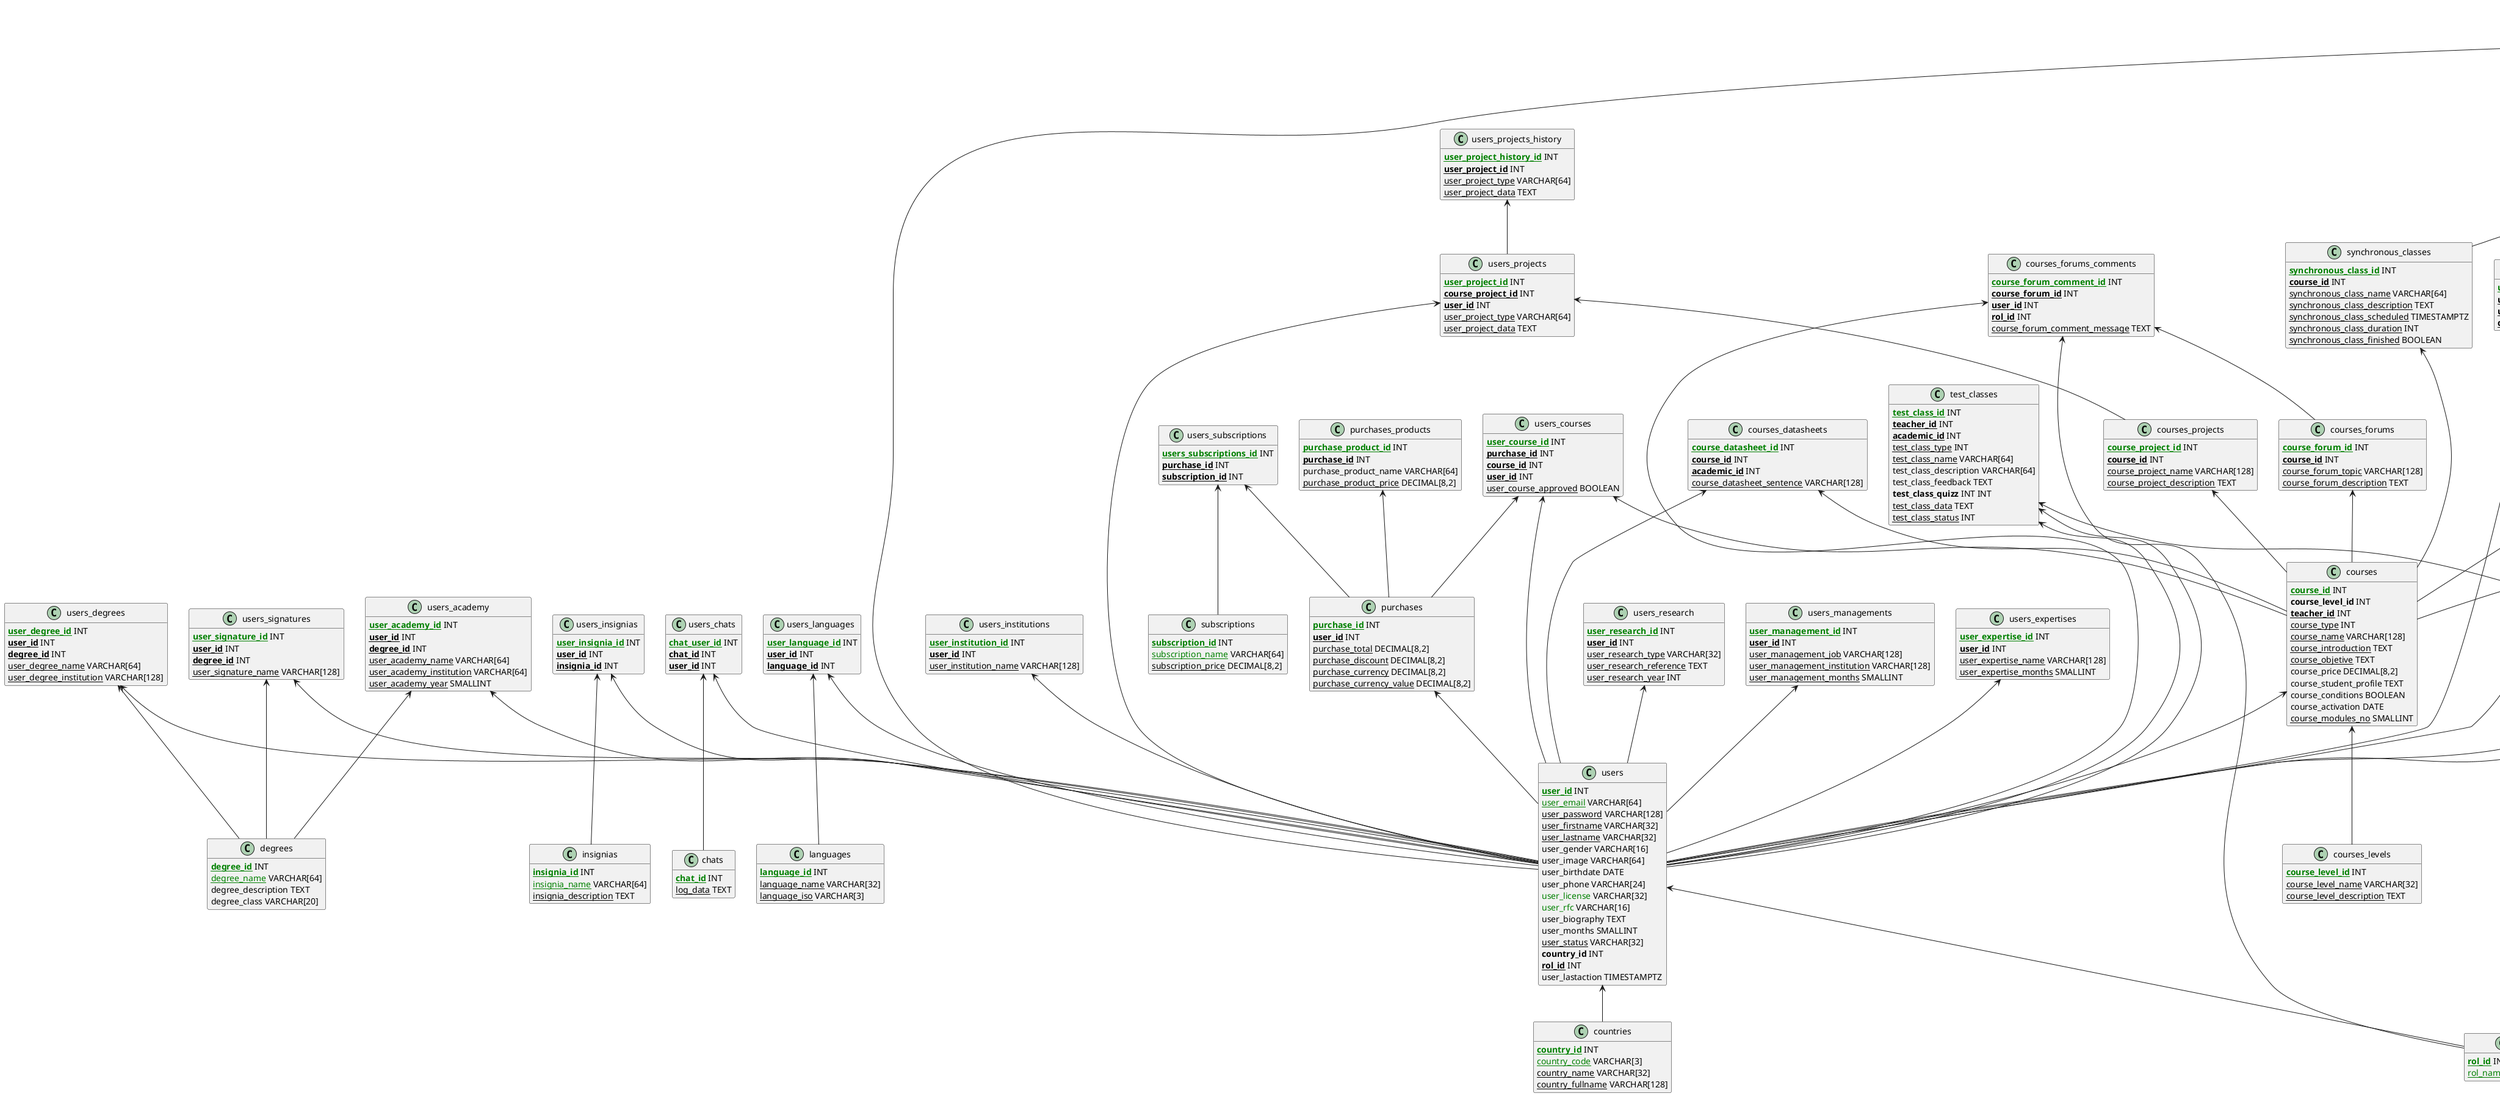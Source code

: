 @startuml entidad-relación
hide methods
!define nn(x) <u>x</u>
!define u(x) <color:green>x</color>
!define fk(x) <b>x</b> INT
!define pk(x) nn(u(<b>x</b>)) INT

'entities
class roles {
	pk(rol_id)
	nn(u(rol_name)) VARCHAR[16]
}

class countries {
	pk(country_id)
	nn(u(country_code)) VARCHAR[3]
	nn(country_name) VARCHAR[32]
	nn(country_fullname) VARCHAR[128]
}

class degrees {
	pk(degree_id)
	nn(u(degree_name)) VARCHAR[64]
	degree_description TEXT
	degree_class VARCHAR[20]
}

class insignias {
	pk(insignia_id)
	nn(u(insignia_name)) VARCHAR[64]
	nn(insignia_description) TEXT
}

class chats {
	pk(chat_id)
	nn(log_data) TEXT
}

class users {
	pk(user_id)
	nn(u(user_email)) VARCHAR[64]
	nn(user_password) VARCHAR[128]
	nn(user_firstname) VARCHAR[32]
	nn(user_lastname) VARCHAR[32]
	user_gender VARCHAR[16]
	user_image VARCHAR[64]
	user_birthdate DATE
	user_phone VARCHAR[24]
	u(user_license) VARCHAR[32]
	u(user_rfc) VARCHAR[16]
	user_biography TEXT
	user_months SMALLINT
	nn(user_status) VARCHAR[32]
	fk(country_id)
	fk(nn(rol_id))
	user_lastaction TIMESTAMPTZ
}

class users_degrees {
	pk(user_degree_id)
	fk(nn(user_id))
	fk(nn(degree_id))
	nn(user_degree_name) VARCHAR[64]
	nn(user_degree_institution) VARCHAR[128]
}

class users_insignias {
	pk(user_insignia_id)
	fk(nn(user_id))
	fk(nn(insignia_id))
}

class users_chats {
	pk(chat_user_id)
	fk(nn(chat_id))
	fk(nn(user_id))
}

class languages {
	pk(language_id)
	nn(language_name) VARCHAR[32]
	nn(language_iso) VARCHAR[3]
}

class users_languages {
	pk(user_language_id)
	fk(nn(user_id))
	fk(nn(language_id))
}

class users_research {
	pk(user_research_id)
	fk(nn(user_id))
	nn(user_research_type) VARCHAR[32]
	nn(user_research_reference) TEXT
	nn(user_research_year) INT
}

class users_managements {
	pk(user_management_id)
	fk(nn(user_id))
	nn(user_management_job) VARCHAR[128]
	nn(user_management_institution) VARCHAR[128]
	nn(user_management_months) SMALLINT
}

class users_expertises {
	pk(user_expertise_id)
	fk(nn(user_id))
	nn(user_expertise_name) VARCHAR[128]
	nn(user_expertise_months) SMALLINT
}

class users_institutions {
	pk(user_institution_id)
	fk(nn(user_id))
	nn(user_institution_name) VARCHAR[128]
}

class users_signatures {
	pk(user_signature_id)
	fk(nn(user_id))
	fk(nn(degree_id))
	nn(user_signature_name) VARCHAR[128]
}

class courses_levels {
	pk(course_level_id)
	nn(course_level_name) VARCHAR[32]
	nn(course_level_description) TEXT
}

class resources_types {
	pk(resource_type_id)
	nn(u(resource_type_name)) VARCHAR[32]
	resource_type_description TEXT
}

class quizzes {
	pk(quiz_id)
	nn(quiz_attemps) SMALLINT
	nn(quiz_approval) SMALLINT
}

class questions_types {
	pk(question_type_id)
	nn(question_type_name) VARCHAR[32]
	nn(question_type_description) TEXT
}

class questions {
	pk(question_id)
	fk(nn(quiz_id))
	nn(question_type_id) INT  REFERENCES questions_types(question_type_id)
	nn(question) TEXT
	question_resource TEXT
}

class questions_options {
	pk(question_option_id)
	fk(nn(question_id))
	nn(question_option) TEXT
	question_option_resource TEXT
	nn(question_option_correct) BOOLEAN
}

class courses {
	pk(course_id)
	fk(course_level_id)
	fk(nn(teacher_id))
	nn(course_type) INT
	nn(course_name) VARCHAR[128]
	nn(course_introduction) TEXT
	nn(course_objetive) TEXT
	course_price DECIMAL[8,2]
	course_student_profile TEXT
	course_conditions BOOLEAN
	course_activation DATE
	nn(course_modules_no) SMALLINT
}

class synchronous_classes {
	pk(synchronous_class_id)
	fk(nn(course_id))
	nn(synchronous_class_name) VARCHAR[64]
	nn(synchronous_class_description) TEXT
	nn(synchronous_class_scheduled) TIMESTAMPTZ
	nn(synchronous_class_duration) INT
	nn(synchronous_class_finished) BOOLEAN
}

class synchronous_classes_resources {
	pk(synchronous_class_resource_id)
	fk(nn(synchronous_class_id))
	fk(nn(resource_type_id))
	nn(synchronous_class_resource_data) TEXT
}

class courses_projects {
	pk(course_project_id)
	fk(nn(course_id))
	nn(course_project_name) VARCHAR[128]
	nn(course_project_description) TEXT
}

class courses_reviews {
	pk(course_review_id)
	fk(nn(course_id))
	fk(nn(user_id))
	fk(nn(rol_id))
	fk(course_quizz) INT<
	nn(course_review_rating) SMALLINT
	nn(course_review_message) TEXT
}

class courses_datasheets {
	pk(course_datasheet_id)
	fk(nn(course_id))
	fk(nn(academic_id))
	nn(course_datasheet_sentence) VARCHAR[128]
}

class courses_forums {
	pk(course_forum_id)
	fk(nn(course_id))
	nn(course_forum_topic) VARCHAR[128]
	nn(course_forum_description) TEXT
}

class courses_forums_comments {
	pk(course_forum_comment_id)
	fk(nn(course_forum_id))
	fk(nn(user_id))
	fk(nn(rol_id))
	nn(course_forum_comment_message) TEXT
}

class modules {
	pk(module_id)
	fk(nn(course_id))
	nn(module_sort) SMALLINT
	nn(module_name) VARCHAR[64]
	module_description TEXT
	nn(module_status) INT
	fk(nn(quiz_id))
	fk(nn(exercise_id))
}

class modules_feedback {
	pk(modules_feedback_id)
	fk(nn(module_id))
	fk(nn(academic_id))
	fk(nn(module_feedback_quizz)) INT
	nn(modules_feedback_message) TEXT
}

class modules_resources {
	pk(module_resource_id)
	fk(nn(module_id))
	fk(nn(resource_type_id))
	nn(module_resource_data) TEXT
}

class topics {
	pk(topic_id)
	fk(nn(module_id))
	nn(topic_sort) SMALLINT
	nn(topic_name) VARCHAR[128]
	topic_description TEXT
}

class topics_resources {
	pk(topic_resource_id)
	fk(nn(topic_id))
	fk(nn(resource_type_id))
	nn(topic_resource_data) TEXT
}

class classes {
	pk(class_id)
	fk(nn(topic_id))
	nn(class_sort) SMALLINT
	nn(class_name) VARCHAR[64]
	nn(class_description) TEXT
}

class classes_resources {
	pk(class_resource_id)
	fk(nn(class_id))
	fk(nn(resource_type_id))
	nn(class_resource_data) TEXT
	class_resource_sort SMALLINT
}

class classes_comments {
	pk(class_comment_id)
	fk(nn(class_id))
	fk(nn(user_id))
	fk(nn(rol_id))
	nn(class_comment_message) TEXT
}

class test_classes {
	pk(test_class_id)
	fk(nn(teacher_id))
	fk(nn(academic_id))
	nn(test_class_type) INT
	nn(test_class_name) VARCHAR[64]
	test_class_description VARCHAR[64]
	test_class_feedback TEXT
	fk(test_class_quizz) INT
	nn(test_class_data) TEXT
	nn(test_class_status) INT
}

class subscriptions {
	pk(subscription_id)
	nn(u(subscription_name)) VARCHAR[64]
	nn(subscription_price) DECIMAL[8,2]
}

class purchases {
	pk(purchase_id)
	fk(nn(user_id))
	nn(purchase_total) DECIMAL[8,2]
	nn(purchase_discount) DECIMAL[8,2]
	nn(purchase_currency) DECIMAL[8,2]
	nn(purchase_currency_value) DECIMAL[8,2]
}

class purchases_products {
	pk(purchase_product_id)
	fk(nn(purchase_id))
	purchase_product_name VARCHAR[64]
	nn(purchase_product_price) DECIMAL[8,2]
}

class users_courses {
	pk(user_course_id)
	fk(nn(purchase_id))
	fk(nn(course_id))
	fk(nn(user_id))
	nn(user_course_approved) BOOLEAN
}

class users_courses_classes {
	pk(user_course_class_id)
	fk(nn(user_course_id))
	fk(nn(class_id))
	nn(user_course_class_viewed) BOOLEAN
	nn(user_course_class_timing) TIME
}

class users_quizzes {
	pk(user_quiz_id)
	fk(nn(user_id))
	fk(nn(quiz_id))
	nn(user_quiz_aproved) BOOLEAN
}

class users_answers {
	pk(user_answer_id)
	fk(nn(user_quiz_id))
	fk(nn(user_id))
	fk(nn(question_option_id))
}

class users_projects {
	pk(user_project_id)
	fk(nn(course_project_id))
	fk(nn(user_id))
	nn(user_project_type) VARCHAR[64]
	nn(user_project_data) TEXT
}

class users_subscriptions {
	pk(users_subscriptions_id)
	fk(nn(purchase_id))
	fk(nn(subscription_id))
}

class users_projects_history {
	pk(user_project_history_id)
	fk(nn(user_project_id))
	nn(user_project_type) VARCHAR[64]
	nn(user_project_data) TEXT
}


class users_academy {
	pk(user_academy_id)
	fk(nn(user_id))
	fk(nn(degree_id))
	nn(user_academy_name) VARCHAR[64]
	nn(user_academy_institution) VARCHAR[64]
	nn(user_academy_year) SMALLINT
}



'relation
users <-- countries
users <-- roles
users_degrees <-- users
users_degrees <-- degrees
users_insignias <-- users
users_insignias <-- insignias
users_chats <-- chats
users_chats <-- users
users_languages <-- users
users_languages <-- languages
users_research <-- users
users_managements <-- users
users_expertises <-- users
users_institutions <-- users
users_signatures <-- users
users_signatures <-- degrees
questions <-- quizzes
questions_options <-- questions
courses <-- courses_levels
courses <-- users
synchronous_classes <-- courses
synchronous_classes_resources <-- synchronous_classes
synchronous_classes_resources <-- resources_types
courses_projects <-- courses
courses_reviews <-- courses
courses_reviews <-- users
courses_reviews <-- roles
courses_datasheets <-- courses
courses_datasheets <-- users
courses_forums <-- courses
courses_forums_comments <-- courses_forums
courses_forums_comments <-- users
courses_forums_comments <-- roles
modules <-- courses
modules <-- quizzes
modules <-- quizzes
modules_feedback <-- modules
modules_feedback <-- users
modules_resources <-- modules
modules_resources <-- resources_types
topics <-- modules
topics_resources <-- topics
topics_resources <-- resources_types
classes <-- topics
classes_resources <-- classes
classes_resources <-- resources_types
classes_comments <-- classes
classes_comments <-- users
classes_comments <-- roles
test_classes <-- users
test_classes <-- users
test_classes <-- users_quizzes
purchases <-- users
purchases_products <-- purchases
users_courses <-- purchases
users_courses <-- courses
users_courses <-- users
users_quizzes <-- users
users_quizzes <-- quizzes
users_answers <-- users_quizzes
users_answers <-- users
users_answers <-- questions_options
users_projects <-- courses_projects
users_projects <-- users
users_subscriptions <-- purchases
users_subscriptions <-- subscriptions
users_projects_history <-- users_projects
users_academy <-- users
users_academy <-- degrees


@enduml